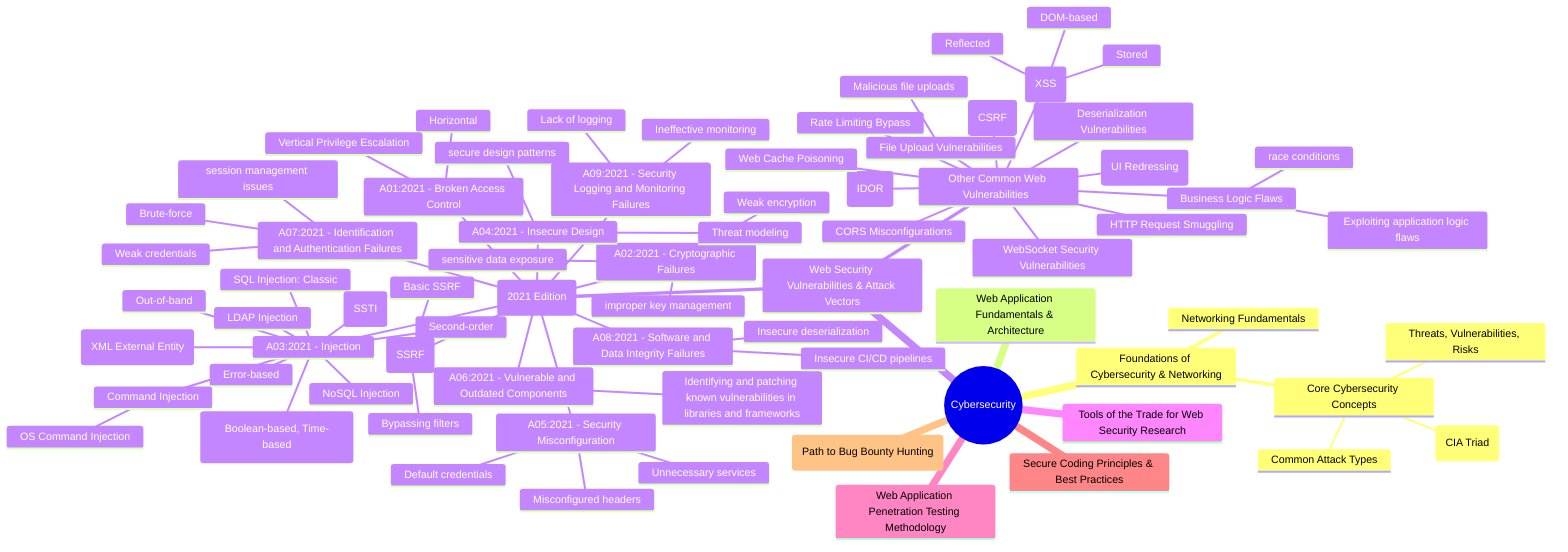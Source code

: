 mindmap
  root((Cybersecurity))
    Foundations of Cybersecurity & Networking
      Core Cybersecurity Concepts
        Confidentiality, Integrity, Availability (CIA Triad)
        Threats, Vulnerabilities, Risks
        Common Attack Types
      Networking Fundamentals
    Web Application Fundamentals & Architecture
    Web Security Vulnerabilities & Attack Vectors
      OWASP Top 10 (2021 Edition)
        A01:2021 - Broken Access Control
          Horizontal 
          Vertical Privilege Escalation
        A02:2021 - Cryptographic Failures
          Weak encryption
          improper key management
          sensitive data exposure
        A03:2021 - Injection
          SQL Injection: Classic
          Error-based
          Blind (Boolean-based, Time-based)
          Second-order
          Out-of-band
          Command Injection
            OS Command Injection
          NoSQL Injection
          LDAP Injection
          XXE Injection (XML External Entity)
          Server-Side Template Injection (SSTI)
        A04:2021 - Insecure Design
          Threat modeling
          secure design patterns
        A05:2021 - Security Misconfiguration
          Default credentials
          Unnecessary services
          Misconfigured headers
        A06:2021 - Vulnerable and Outdated Components
          Identifying and patching known vulnerabilities in libraries and frameworks
        A07:2021 - Identification and Authentication Failures
          Brute-force
          Weak credentials
          session management issues
        A08:2021 - Software and Data Integrity Failures
          Insecure deserialization
          Insecure CI/CD pipelines
        A09:2021 - Security Logging and Monitoring Failures
          Lack of logging
          Ineffective monitoring
        A10:2021 - Server-Side Request Forgery (SSRF)
          Basic SSRF
          Bypassing filters
      Other Common Web Vulnerabilities  
        Cross-Site Scripting (XSS)
          Reflected
          Stored
          DOM-based
        Cross-Site Request Forgery (CSRF)
        Insecure Direct Object References (IDOR)
        File Upload Vulnerabilities
          Malicious file uploads
        HTTP Request Smuggling
        Web Cache Poisoning
        Deserialization Vulnerabilities
        Business Logic Flaws
          Exploiting application logic flaws
          race conditions
        Rate Limiting Bypass
        CORS Misconfigurations
        Clickjacking (UI Redressing)
        WebSocket Security Vulnerabilities
    Tools of the Trade for Web Security Research
    Web Application Penetration Testing Methodology
    Secure Coding Principles & Best Practices
    Advanced Topics & Specializations (Path to Bug Bounty Hunting)